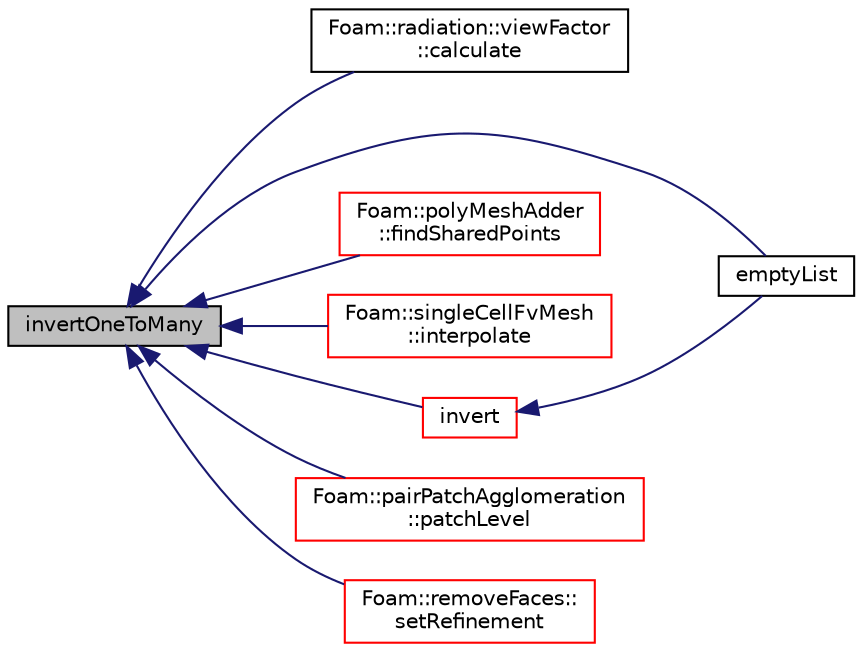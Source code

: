 digraph "invertOneToMany"
{
  bgcolor="transparent";
  edge [fontname="Helvetica",fontsize="10",labelfontname="Helvetica",labelfontsize="10"];
  node [fontname="Helvetica",fontsize="10",shape=record];
  rankdir="LR";
  Node1 [label="invertOneToMany",height=0.2,width=0.4,color="black", fillcolor="grey75", style="filled", fontcolor="black"];
  Node1 -> Node2 [dir="back",color="midnightblue",fontsize="10",style="solid",fontname="Helvetica"];
  Node2 [label="Foam::radiation::viewFactor\l::calculate",height=0.2,width=0.4,color="black",URL="$a02803.html#afe1d8348c24e6589bc7c0b3f689316a7",tooltip="Solve system of equation(s) "];
  Node1 -> Node3 [dir="back",color="midnightblue",fontsize="10",style="solid",fontname="Helvetica"];
  Node3 [label="emptyList",height=0.2,width=0.4,color="black",URL="$a10733.html#aac3dd6ff6f51f3841ba88a3adb29e073",tooltip="Return reference to zero-sized list. Compare to List::null() which returns. "];
  Node1 -> Node4 [dir="back",color="midnightblue",fontsize="10",style="solid",fontname="Helvetica"];
  Node4 [label="Foam::polyMeshAdder\l::findSharedPoints",height=0.2,width=0.4,color="red",URL="$a01918.html#a635b09647032a29d1e0aad6091b96f47",tooltip="Find topologically and geometrically shared points. "];
  Node1 -> Node5 [dir="back",color="midnightblue",fontsize="10",style="solid",fontname="Helvetica"];
  Node5 [label="Foam::singleCellFvMesh\l::interpolate",height=0.2,width=0.4,color="red",URL="$a02318.html#a7f0d8ba2b6a4c4c47fd025904753a3fc",tooltip="Map volField. Internal field set to average, patch fields straight. "];
  Node1 -> Node6 [dir="back",color="midnightblue",fontsize="10",style="solid",fontname="Helvetica"];
  Node6 [label="invert",height=0.2,width=0.4,color="red",URL="$a10733.html#a327595a4510d001734d50819f3ee744d",tooltip="Invert one-to-one map. Unmapped elements will be -1. "];
  Node6 -> Node3 [dir="back",color="midnightblue",fontsize="10",style="solid",fontname="Helvetica"];
  Node1 -> Node7 [dir="back",color="midnightblue",fontsize="10",style="solid",fontname="Helvetica"];
  Node7 [label="Foam::pairPatchAgglomeration\l::patchLevel",height=0.2,width=0.4,color="red",URL="$a01765.html#aba17ba382a277d84982222e68a7b4543",tooltip="Return primitivePatch of given level. "];
  Node1 -> Node8 [dir="back",color="midnightblue",fontsize="10",style="solid",fontname="Helvetica"];
  Node8 [label="Foam::removeFaces::\lsetRefinement",height=0.2,width=0.4,color="red",URL="$a02159.html#ab93e03b88d5ddae1a2a9b101a73f01e6",tooltip="Play commands into polyTopoChange to remove faces. "];
}
